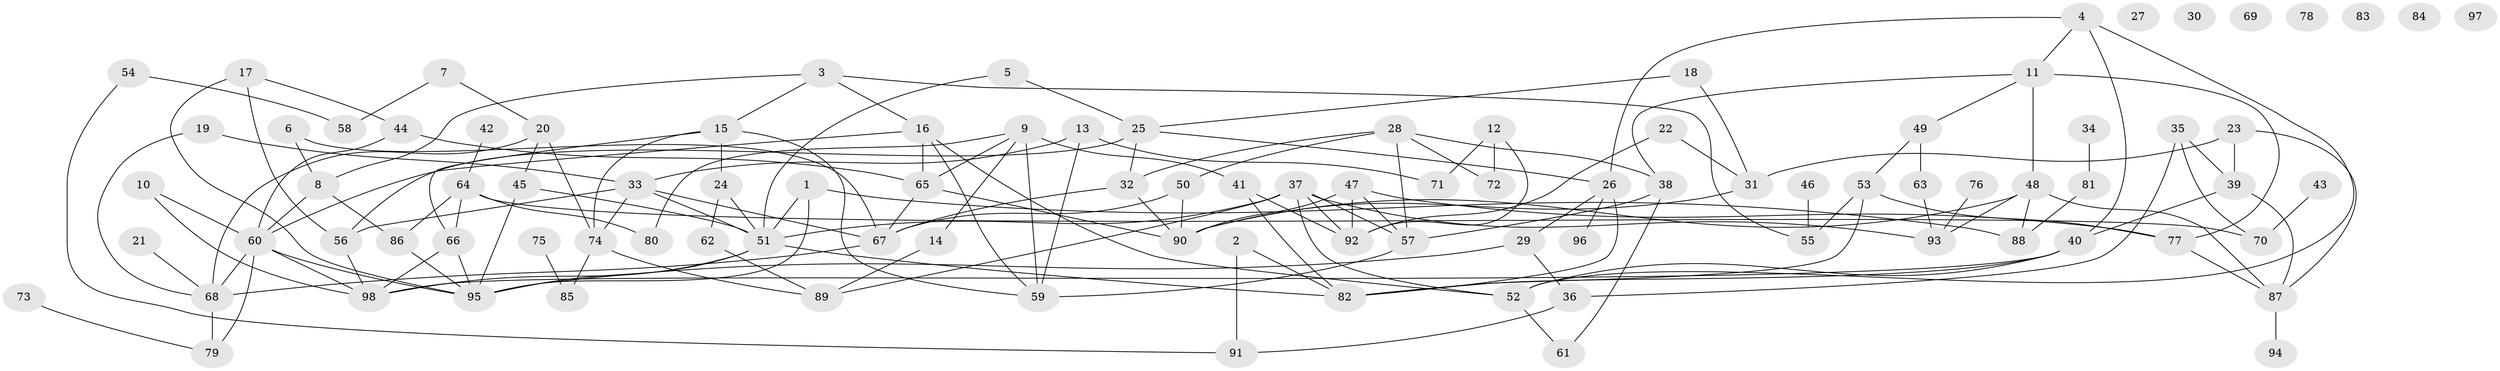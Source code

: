 // coarse degree distribution, {3: 0.15625, 2: 0.1875, 6: 0.078125, 7: 0.078125, 5: 0.171875, 4: 0.125, 0: 0.109375, 1: 0.046875, 8: 0.015625, 13: 0.015625, 12: 0.015625}
// Generated by graph-tools (version 1.1) at 2025/41/03/06/25 10:41:24]
// undirected, 98 vertices, 160 edges
graph export_dot {
graph [start="1"]
  node [color=gray90,style=filled];
  1;
  2;
  3;
  4;
  5;
  6;
  7;
  8;
  9;
  10;
  11;
  12;
  13;
  14;
  15;
  16;
  17;
  18;
  19;
  20;
  21;
  22;
  23;
  24;
  25;
  26;
  27;
  28;
  29;
  30;
  31;
  32;
  33;
  34;
  35;
  36;
  37;
  38;
  39;
  40;
  41;
  42;
  43;
  44;
  45;
  46;
  47;
  48;
  49;
  50;
  51;
  52;
  53;
  54;
  55;
  56;
  57;
  58;
  59;
  60;
  61;
  62;
  63;
  64;
  65;
  66;
  67;
  68;
  69;
  70;
  71;
  72;
  73;
  74;
  75;
  76;
  77;
  78;
  79;
  80;
  81;
  82;
  83;
  84;
  85;
  86;
  87;
  88;
  89;
  90;
  91;
  92;
  93;
  94;
  95;
  96;
  97;
  98;
  1 -- 51;
  1 -- 88;
  1 -- 95;
  2 -- 82;
  2 -- 91;
  3 -- 8;
  3 -- 15;
  3 -- 16;
  3 -- 55;
  4 -- 11;
  4 -- 26;
  4 -- 40;
  4 -- 52;
  5 -- 25;
  5 -- 51;
  6 -- 8;
  6 -- 67;
  7 -- 20;
  7 -- 58;
  8 -- 60;
  8 -- 86;
  9 -- 14;
  9 -- 41;
  9 -- 59;
  9 -- 65;
  9 -- 80;
  10 -- 60;
  10 -- 98;
  11 -- 38;
  11 -- 48;
  11 -- 49;
  11 -- 77;
  12 -- 71;
  12 -- 72;
  12 -- 92;
  13 -- 33;
  13 -- 59;
  13 -- 71;
  14 -- 89;
  15 -- 24;
  15 -- 59;
  15 -- 66;
  15 -- 74;
  16 -- 52;
  16 -- 59;
  16 -- 60;
  16 -- 65;
  17 -- 44;
  17 -- 56;
  17 -- 95;
  18 -- 25;
  18 -- 31;
  19 -- 33;
  19 -- 68;
  20 -- 45;
  20 -- 68;
  20 -- 74;
  21 -- 68;
  22 -- 31;
  22 -- 92;
  23 -- 31;
  23 -- 39;
  23 -- 87;
  24 -- 51;
  24 -- 62;
  25 -- 26;
  25 -- 32;
  25 -- 56;
  26 -- 29;
  26 -- 82;
  26 -- 96;
  28 -- 32;
  28 -- 38;
  28 -- 50;
  28 -- 57;
  28 -- 72;
  29 -- 36;
  29 -- 95;
  31 -- 90;
  32 -- 67;
  32 -- 90;
  33 -- 51;
  33 -- 56;
  33 -- 67;
  33 -- 74;
  34 -- 81;
  35 -- 36;
  35 -- 39;
  35 -- 70;
  36 -- 91;
  37 -- 51;
  37 -- 52;
  37 -- 57;
  37 -- 89;
  37 -- 92;
  37 -- 93;
  38 -- 57;
  38 -- 61;
  39 -- 40;
  39 -- 87;
  40 -- 52;
  40 -- 82;
  40 -- 98;
  41 -- 82;
  41 -- 92;
  42 -- 64;
  43 -- 70;
  44 -- 60;
  44 -- 65;
  45 -- 51;
  45 -- 95;
  46 -- 55;
  47 -- 57;
  47 -- 77;
  47 -- 90;
  47 -- 92;
  48 -- 87;
  48 -- 88;
  48 -- 90;
  48 -- 93;
  49 -- 53;
  49 -- 63;
  50 -- 67;
  50 -- 90;
  51 -- 82;
  51 -- 95;
  51 -- 98;
  52 -- 61;
  53 -- 55;
  53 -- 77;
  53 -- 82;
  54 -- 58;
  54 -- 91;
  56 -- 98;
  57 -- 59;
  60 -- 68;
  60 -- 79;
  60 -- 95;
  60 -- 98;
  62 -- 89;
  63 -- 93;
  64 -- 66;
  64 -- 70;
  64 -- 80;
  64 -- 86;
  65 -- 67;
  65 -- 90;
  66 -- 95;
  66 -- 98;
  67 -- 68;
  68 -- 79;
  73 -- 79;
  74 -- 85;
  74 -- 89;
  75 -- 85;
  76 -- 93;
  77 -- 87;
  81 -- 88;
  86 -- 95;
  87 -- 94;
}
